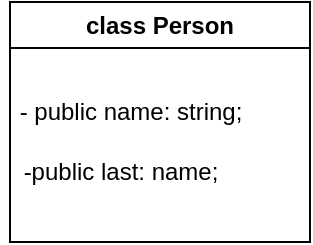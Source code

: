 <mxfile>
    <diagram id="KkmRYhMxx1ucpju8C1Ee" name="Page-1">
        <mxGraphModel dx="786" dy="662" grid="1" gridSize="10" guides="1" tooltips="1" connect="1" arrows="1" fold="1" page="1" pageScale="1" pageWidth="850" pageHeight="1100" math="0" shadow="0">
            <root>
                <mxCell id="0"/>
                <mxCell id="1" parent="0"/>
                <mxCell id="6" value="class Person" style="swimlane;whiteSpace=wrap;html=1;" vertex="1" parent="1">
                    <mxGeometry x="200" y="100" width="150" height="120" as="geometry"/>
                </mxCell>
                <mxCell id="7" value="- public name: string;" style="text;html=1;align=center;verticalAlign=middle;resizable=0;points=[];autosize=1;strokeColor=none;fillColor=none;" vertex="1" parent="6">
                    <mxGeometry x="-5" y="40" width="130" height="30" as="geometry"/>
                </mxCell>
                <mxCell id="8" value="-public last: name;" style="text;html=1;align=center;verticalAlign=middle;resizable=0;points=[];autosize=1;strokeColor=none;fillColor=none;" vertex="1" parent="6">
                    <mxGeometry x="-5" y="70" width="120" height="30" as="geometry"/>
                </mxCell>
            </root>
        </mxGraphModel>
    </diagram>
</mxfile>
